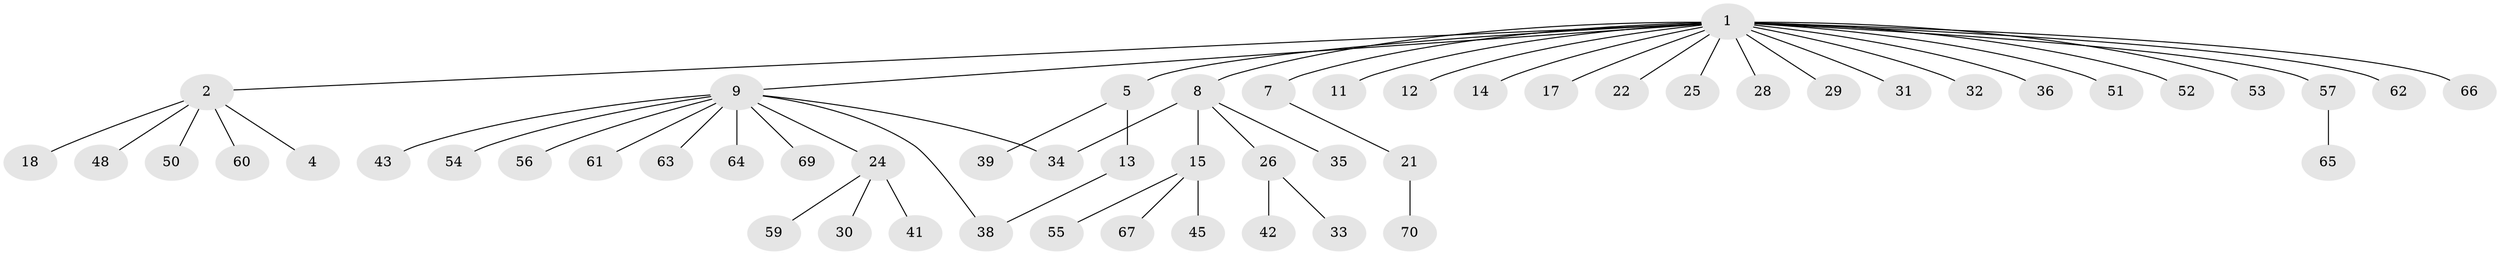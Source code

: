 // original degree distribution, {20: 0.014285714285714285, 7: 0.02857142857142857, 4: 0.02857142857142857, 2: 0.15714285714285714, 3: 0.04285714285714286, 6: 0.02857142857142857, 1: 0.6714285714285714, 5: 0.02857142857142857}
// Generated by graph-tools (version 1.1) at 2025/11/02/27/25 16:11:10]
// undirected, 54 vertices, 55 edges
graph export_dot {
graph [start="1"]
  node [color=gray90,style=filled];
  1 [super="+3"];
  2 [super="+49"];
  4 [super="+16"];
  5 [super="+6"];
  7 [super="+23"];
  8 [super="+47"];
  9 [super="+10"];
  11 [super="+19"];
  12;
  13;
  14;
  15 [super="+20"];
  17;
  18;
  21 [super="+37"];
  22;
  24 [super="+27"];
  25;
  26 [super="+46"];
  28;
  29;
  30;
  31;
  32;
  33;
  34 [super="+68"];
  35;
  36 [super="+40"];
  38;
  39 [super="+44"];
  41;
  42;
  43 [super="+58"];
  45;
  48;
  50;
  51;
  52;
  53;
  54;
  55;
  56;
  57;
  59;
  60;
  61;
  62;
  63;
  64;
  65;
  66;
  67;
  69;
  70;
  1 -- 2;
  1 -- 5;
  1 -- 7;
  1 -- 8;
  1 -- 9;
  1 -- 11;
  1 -- 12;
  1 -- 14;
  1 -- 17;
  1 -- 22;
  1 -- 25;
  1 -- 28;
  1 -- 29;
  1 -- 31;
  1 -- 32;
  1 -- 36;
  1 -- 51;
  1 -- 52;
  1 -- 66;
  1 -- 53;
  1 -- 62;
  1 -- 57;
  2 -- 4;
  2 -- 18;
  2 -- 48;
  2 -- 50;
  2 -- 60;
  5 -- 13;
  5 -- 39;
  7 -- 21;
  8 -- 15;
  8 -- 26;
  8 -- 35;
  8 -- 34;
  9 -- 24;
  9 -- 43;
  9 -- 63;
  9 -- 64;
  9 -- 69;
  9 -- 34;
  9 -- 38;
  9 -- 54;
  9 -- 56;
  9 -- 61;
  13 -- 38;
  15 -- 45;
  15 -- 55;
  15 -- 67;
  21 -- 70;
  24 -- 30;
  24 -- 41;
  24 -- 59;
  26 -- 33;
  26 -- 42;
  57 -- 65;
}
